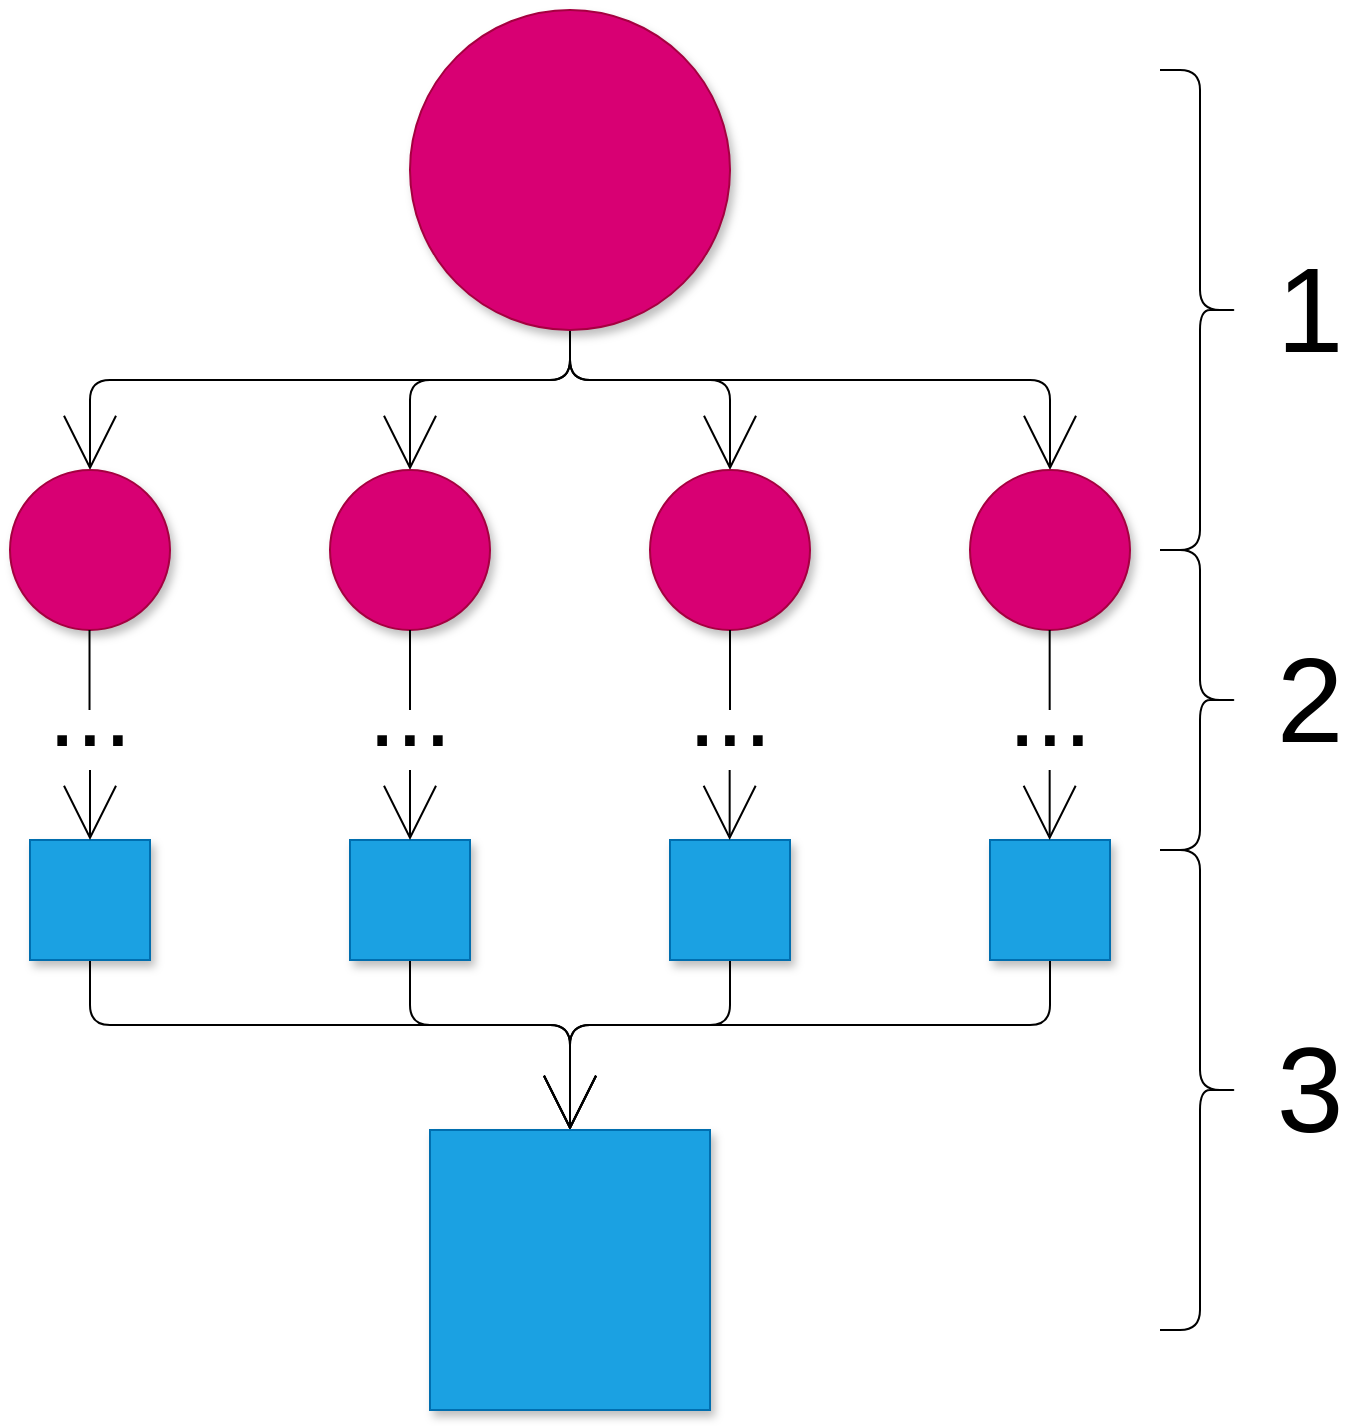 <mxfile>
    <diagram id="D07-UyrGxCumZoe3fDTd" name="Page-1">
        <mxGraphModel dx="934" dy="1230" grid="1" gridSize="10" guides="1" tooltips="1" connect="1" arrows="1" fold="1" page="1" pageScale="1" pageWidth="850" pageHeight="1100" math="0" shadow="0">
            <root>
                <mxCell id="0"/>
                <mxCell id="1" parent="0"/>
                <mxCell id="16" style="edgeStyle=orthogonalEdgeStyle;rounded=1;orthogonalLoop=1;jettySize=auto;html=1;exitX=0.5;exitY=1;exitDx=0;exitDy=0;entryX=0.5;entryY=0;entryDx=0;entryDy=0;endArrow=open;endFill=0;endSize=25;" edge="1" parent="1" source="2" target="8">
                    <mxGeometry relative="1" as="geometry"/>
                </mxCell>
                <mxCell id="17" style="edgeStyle=orthogonalEdgeStyle;rounded=1;orthogonalLoop=1;jettySize=auto;html=1;exitX=0.5;exitY=1;exitDx=0;exitDy=0;entryX=0.5;entryY=0;entryDx=0;entryDy=0;endArrow=open;endFill=0;endSize=25;" edge="1" parent="1" source="2" target="9">
                    <mxGeometry relative="1" as="geometry"/>
                </mxCell>
                <mxCell id="18" style="edgeStyle=orthogonalEdgeStyle;rounded=1;orthogonalLoop=1;jettySize=auto;html=1;exitX=0.5;exitY=1;exitDx=0;exitDy=0;entryX=0.5;entryY=0;entryDx=0;entryDy=0;endArrow=open;endFill=0;endSize=25;" edge="1" parent="1" source="2" target="7">
                    <mxGeometry relative="1" as="geometry"/>
                </mxCell>
                <mxCell id="19" style="edgeStyle=orthogonalEdgeStyle;rounded=1;orthogonalLoop=1;jettySize=auto;html=1;exitX=0.5;exitY=1;exitDx=0;exitDy=0;entryX=0.5;entryY=0;entryDx=0;entryDy=0;endArrow=open;endFill=0;endSize=25;" edge="1" parent="1" source="2" target="3">
                    <mxGeometry relative="1" as="geometry"/>
                </mxCell>
                <mxCell id="2" value="" style="ellipse;whiteSpace=wrap;html=1;aspect=fixed;fillColor=#d80073;strokeColor=#A50040;fontColor=#ffffff;shadow=1;" vertex="1" parent="1">
                    <mxGeometry x="240" y="10" width="160" height="160" as="geometry"/>
                </mxCell>
                <mxCell id="3" value="" style="ellipse;whiteSpace=wrap;html=1;aspect=fixed;fillColor=#d80073;strokeColor=#A50040;fontColor=#ffffff;shadow=1;" vertex="1" parent="1">
                    <mxGeometry x="40" y="240" width="80" height="80" as="geometry"/>
                </mxCell>
                <mxCell id="7" value="" style="ellipse;whiteSpace=wrap;html=1;aspect=fixed;fillColor=#d80073;strokeColor=#A50040;fontColor=#ffffff;shadow=1;" vertex="1" parent="1">
                    <mxGeometry x="200" y="240" width="80" height="80" as="geometry"/>
                </mxCell>
                <mxCell id="8" value="" style="ellipse;whiteSpace=wrap;html=1;aspect=fixed;fillColor=#d80073;strokeColor=#A50040;fontColor=#ffffff;shadow=1;" vertex="1" parent="1">
                    <mxGeometry x="360" y="240" width="80" height="80" as="geometry"/>
                </mxCell>
                <mxCell id="9" value="" style="ellipse;whiteSpace=wrap;html=1;aspect=fixed;fillColor=#d80073;strokeColor=#A50040;fontColor=#ffffff;shadow=1;" vertex="1" parent="1">
                    <mxGeometry x="520" y="240" width="80" height="80" as="geometry"/>
                </mxCell>
                <mxCell id="20" style="edgeStyle=orthogonalEdgeStyle;rounded=1;orthogonalLoop=1;jettySize=auto;html=1;exitX=0.5;exitY=1;exitDx=0;exitDy=0;entryX=0.5;entryY=0;entryDx=0;entryDy=0;endArrow=open;endFill=0;endSize=25;" edge="1" parent="1" source="10" target="14">
                    <mxGeometry relative="1" as="geometry"/>
                </mxCell>
                <mxCell id="10" value="" style="rounded=0;whiteSpace=wrap;html=1;fillColor=#1ba1e2;strokeColor=#006EAF;fontColor=#ffffff;shadow=1;" vertex="1" parent="1">
                    <mxGeometry x="50" y="425" width="60" height="60" as="geometry"/>
                </mxCell>
                <mxCell id="21" style="edgeStyle=orthogonalEdgeStyle;rounded=1;orthogonalLoop=1;jettySize=auto;html=1;exitX=0.5;exitY=1;exitDx=0;exitDy=0;entryX=0.5;entryY=0;entryDx=0;entryDy=0;endArrow=open;endFill=0;endSize=25;" edge="1" parent="1" source="11" target="14">
                    <mxGeometry relative="1" as="geometry"/>
                </mxCell>
                <mxCell id="30" style="edgeStyle=orthogonalEdgeStyle;rounded=1;orthogonalLoop=1;jettySize=auto;html=1;entryX=0.5;entryY=0;entryDx=0;entryDy=0;endArrow=open;endFill=0;endSize=25;" edge="1" parent="1" target="10">
                    <mxGeometry relative="1" as="geometry">
                        <mxPoint x="80" y="390" as="sourcePoint"/>
                    </mxGeometry>
                </mxCell>
                <mxCell id="11" value="" style="rounded=0;whiteSpace=wrap;html=1;fillColor=#1ba1e2;strokeColor=#006EAF;fontColor=#ffffff;shadow=1;" vertex="1" parent="1">
                    <mxGeometry x="210" y="425" width="60" height="60" as="geometry"/>
                </mxCell>
                <mxCell id="22" style="edgeStyle=orthogonalEdgeStyle;rounded=1;orthogonalLoop=1;jettySize=auto;html=1;exitX=0.5;exitY=1;exitDx=0;exitDy=0;entryX=0.5;entryY=0;entryDx=0;entryDy=0;endArrow=open;endFill=0;endSize=25;" edge="1" parent="1" source="12" target="14">
                    <mxGeometry relative="1" as="geometry"/>
                </mxCell>
                <mxCell id="12" value="" style="rounded=0;whiteSpace=wrap;html=1;fillColor=#1ba1e2;strokeColor=#006EAF;fontColor=#ffffff;shadow=1;" vertex="1" parent="1">
                    <mxGeometry x="370" y="425" width="60" height="60" as="geometry"/>
                </mxCell>
                <mxCell id="23" style="edgeStyle=orthogonalEdgeStyle;rounded=1;orthogonalLoop=1;jettySize=auto;html=1;exitX=0.5;exitY=1;exitDx=0;exitDy=0;entryX=0.5;entryY=0;entryDx=0;entryDy=0;endArrow=open;endFill=0;endSize=25;" edge="1" parent="1" source="13" target="14">
                    <mxGeometry relative="1" as="geometry"/>
                </mxCell>
                <mxCell id="13" value="" style="rounded=0;whiteSpace=wrap;html=1;fillColor=#1ba1e2;strokeColor=#006EAF;fontColor=#ffffff;shadow=1;" vertex="1" parent="1">
                    <mxGeometry x="530" y="425" width="60" height="60" as="geometry"/>
                </mxCell>
                <mxCell id="14" value="" style="rounded=0;whiteSpace=wrap;html=1;fillColor=#1ba1e2;strokeColor=#006EAF;fontColor=#ffffff;shadow=1;" vertex="1" parent="1">
                    <mxGeometry x="250" y="570" width="140" height="140" as="geometry"/>
                </mxCell>
                <mxCell id="15" value="" style="shape=curlyBracket;whiteSpace=wrap;html=1;rounded=1;flipH=1;" vertex="1" parent="1">
                    <mxGeometry x="615" y="40" width="40" height="240" as="geometry"/>
                </mxCell>
                <mxCell id="24" value="&lt;font style=&quot;font-size: 50px&quot;&gt;...&lt;/font&gt;" style="text;html=1;strokeColor=none;fillColor=none;align=center;verticalAlign=middle;whiteSpace=wrap;rounded=0;" vertex="1" parent="1">
                    <mxGeometry x="60" y="360" width="40" as="geometry"/>
                </mxCell>
                <mxCell id="25" value="&lt;font style=&quot;font-size: 50px&quot;&gt;...&lt;/font&gt;" style="text;html=1;strokeColor=none;fillColor=none;align=center;verticalAlign=middle;whiteSpace=wrap;rounded=0;" vertex="1" parent="1">
                    <mxGeometry x="220" y="360" width="40" as="geometry"/>
                </mxCell>
                <mxCell id="26" value="&lt;font style=&quot;font-size: 50px&quot;&gt;...&lt;/font&gt;" style="text;html=1;strokeColor=none;fillColor=none;align=center;verticalAlign=middle;whiteSpace=wrap;rounded=0;" vertex="1" parent="1">
                    <mxGeometry x="380" y="360" width="40" as="geometry"/>
                </mxCell>
                <mxCell id="27" value="&lt;font style=&quot;font-size: 50px&quot;&gt;...&lt;/font&gt;" style="text;html=1;strokeColor=none;fillColor=none;align=center;verticalAlign=middle;whiteSpace=wrap;rounded=0;" vertex="1" parent="1">
                    <mxGeometry x="540" y="360" width="40" as="geometry"/>
                </mxCell>
                <mxCell id="31" style="edgeStyle=orthogonalEdgeStyle;rounded=1;orthogonalLoop=1;jettySize=auto;html=1;entryX=0.5;entryY=0;entryDx=0;entryDy=0;endArrow=open;endFill=0;endSize=25;" edge="1" parent="1">
                    <mxGeometry relative="1" as="geometry">
                        <mxPoint x="240" y="390" as="sourcePoint"/>
                        <mxPoint x="240" y="425" as="targetPoint"/>
                    </mxGeometry>
                </mxCell>
                <mxCell id="32" style="edgeStyle=orthogonalEdgeStyle;rounded=1;orthogonalLoop=1;jettySize=auto;html=1;entryX=0.5;entryY=0;entryDx=0;entryDy=0;endArrow=open;endFill=0;endSize=25;" edge="1" parent="1">
                    <mxGeometry relative="1" as="geometry">
                        <mxPoint x="399.83" y="390" as="sourcePoint"/>
                        <mxPoint x="399.83" y="425" as="targetPoint"/>
                    </mxGeometry>
                </mxCell>
                <mxCell id="33" style="edgeStyle=orthogonalEdgeStyle;rounded=1;orthogonalLoop=1;jettySize=auto;html=1;entryX=0.5;entryY=0;entryDx=0;entryDy=0;endArrow=open;endFill=0;endSize=25;" edge="1" parent="1">
                    <mxGeometry relative="1" as="geometry">
                        <mxPoint x="559.83" y="390" as="sourcePoint"/>
                        <mxPoint x="559.83" y="425" as="targetPoint"/>
                    </mxGeometry>
                </mxCell>
                <mxCell id="34" value="" style="endArrow=none;html=1;endSize=25;entryX=0.5;entryY=1;entryDx=0;entryDy=0;exitX=0;exitY=0;exitDx=0;exitDy=0;" edge="1" parent="1" source="25" target="7">
                    <mxGeometry width="50" height="50" relative="1" as="geometry">
                        <mxPoint x="220" y="390" as="sourcePoint"/>
                        <mxPoint x="270" y="340" as="targetPoint"/>
                    </mxGeometry>
                </mxCell>
                <mxCell id="35" value="" style="endArrow=none;html=1;endSize=25;entryX=0.5;entryY=1;entryDx=0;entryDy=0;exitX=0;exitY=0;exitDx=0;exitDy=0;" edge="1" parent="1">
                    <mxGeometry width="50" height="50" relative="1" as="geometry">
                        <mxPoint x="400" y="360" as="sourcePoint"/>
                        <mxPoint x="400" y="320" as="targetPoint"/>
                    </mxGeometry>
                </mxCell>
                <mxCell id="36" value="" style="endArrow=none;html=1;endSize=25;entryX=0.5;entryY=1;entryDx=0;entryDy=0;exitX=0;exitY=0;exitDx=0;exitDy=0;" edge="1" parent="1">
                    <mxGeometry width="50" height="50" relative="1" as="geometry">
                        <mxPoint x="559.83" y="360" as="sourcePoint"/>
                        <mxPoint x="559.83" y="320" as="targetPoint"/>
                    </mxGeometry>
                </mxCell>
                <mxCell id="37" value="" style="endArrow=none;html=1;endSize=25;entryX=0.5;entryY=1;entryDx=0;entryDy=0;exitX=0;exitY=0;exitDx=0;exitDy=0;" edge="1" parent="1">
                    <mxGeometry width="50" height="50" relative="1" as="geometry">
                        <mxPoint x="79.76" y="360" as="sourcePoint"/>
                        <mxPoint x="79.76" y="320" as="targetPoint"/>
                    </mxGeometry>
                </mxCell>
                <mxCell id="38" value="" style="shape=curlyBracket;whiteSpace=wrap;html=1;rounded=1;flipH=1;" vertex="1" parent="1">
                    <mxGeometry x="615" y="280" width="40" height="150" as="geometry"/>
                </mxCell>
                <mxCell id="39" value="" style="shape=curlyBracket;whiteSpace=wrap;html=1;rounded=1;flipH=1;size=0.5;" vertex="1" parent="1">
                    <mxGeometry x="615" y="430" width="40" height="240" as="geometry"/>
                </mxCell>
                <mxCell id="40" value="&lt;font style=&quot;font-size: 60px&quot;&gt;1&lt;/font&gt;" style="text;html=1;strokeColor=none;fillColor=none;align=center;verticalAlign=middle;whiteSpace=wrap;rounded=0;shadow=1;" vertex="1" parent="1">
                    <mxGeometry x="670" y="150" width="40" height="20" as="geometry"/>
                </mxCell>
                <mxCell id="41" value="&lt;font style=&quot;font-size: 60px&quot;&gt;2&lt;/font&gt;" style="text;html=1;strokeColor=none;fillColor=none;align=center;verticalAlign=middle;whiteSpace=wrap;rounded=0;shadow=1;" vertex="1" parent="1">
                    <mxGeometry x="670" y="345" width="40" height="20" as="geometry"/>
                </mxCell>
                <mxCell id="42" value="&lt;font style=&quot;font-size: 60px&quot;&gt;3&lt;/font&gt;" style="text;html=1;strokeColor=none;fillColor=none;align=center;verticalAlign=middle;whiteSpace=wrap;rounded=0;shadow=1;" vertex="1" parent="1">
                    <mxGeometry x="670" y="540" width="40" height="20" as="geometry"/>
                </mxCell>
            </root>
        </mxGraphModel>
    </diagram>
</mxfile>